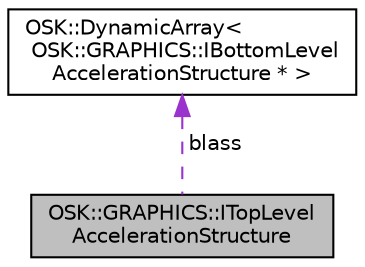 digraph "OSK::GRAPHICS::ITopLevelAccelerationStructure"
{
 // LATEX_PDF_SIZE
  edge [fontname="Helvetica",fontsize="10",labelfontname="Helvetica",labelfontsize="10"];
  node [fontname="Helvetica",fontsize="10",shape=record];
  Node1 [label="OSK::GRAPHICS::ITopLevel\lAccelerationStructure",height=0.2,width=0.4,color="black", fillcolor="grey75", style="filled", fontcolor="black",tooltip="Estructura de aceleración de nivel alto. Contiene la geometría a renderizar mediante trazado de rayos..."];
  Node2 -> Node1 [dir="back",color="darkorchid3",fontsize="10",style="dashed",label=" blass" ,fontname="Helvetica"];
  Node2 [label="OSK::DynamicArray\<\l OSK::GRAPHICS::IBottomLevel\lAccelerationStructure * \>",height=0.2,width=0.4,color="black", fillcolor="white", style="filled",URL="$class_o_s_k_1_1_dynamic_array.html",tooltip=" "];
}

